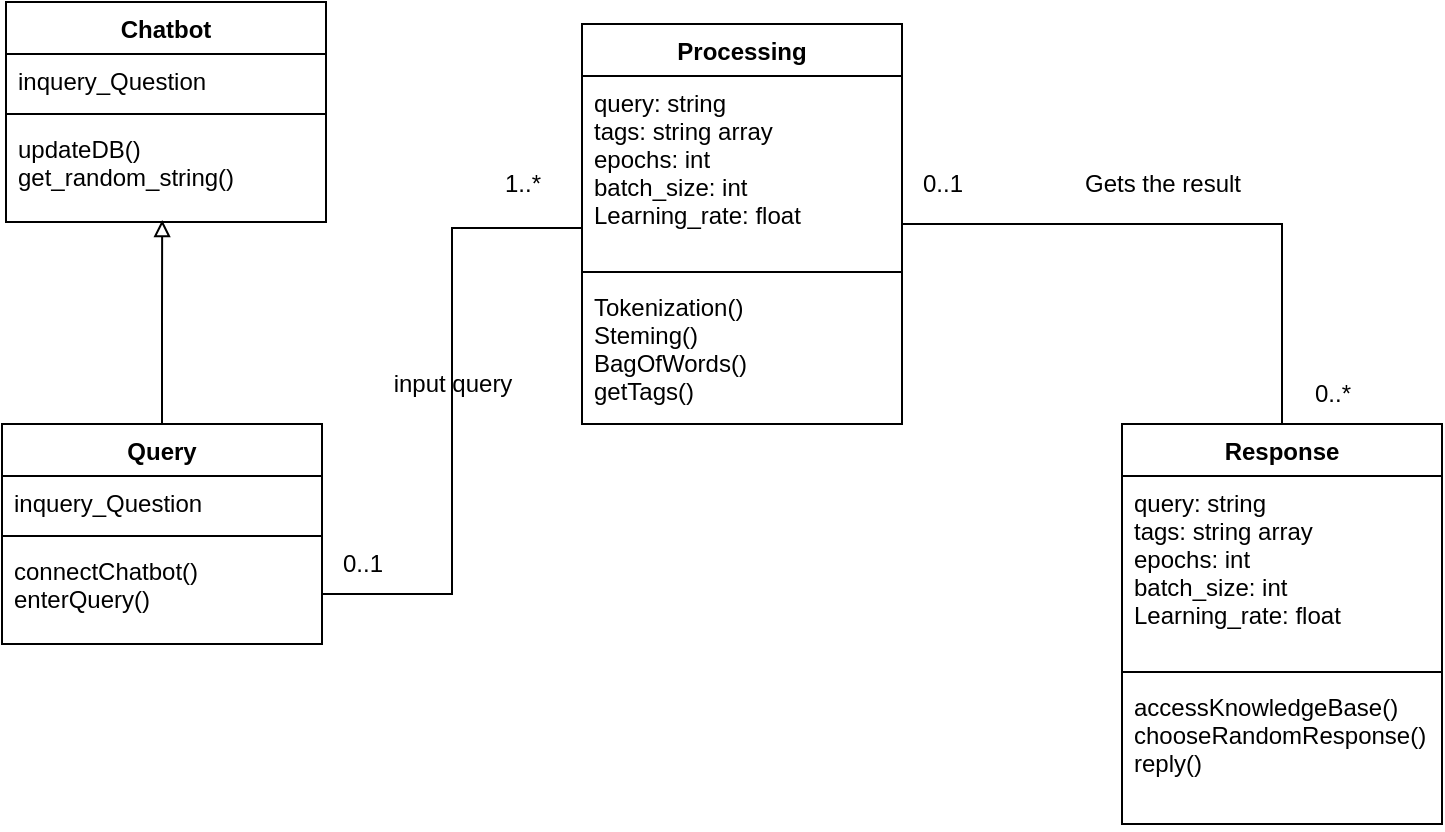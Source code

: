 <mxfile version="14.4.9" type="github">
  <diagram id="aXvW_IsibbiWYYj3BGuJ" name="Page-1">
    <mxGraphModel dx="1332" dy="802" grid="0" gridSize="10" guides="1" tooltips="1" connect="1" arrows="1" fold="1" page="1" pageScale="1" pageWidth="850" pageHeight="1100" math="0" shadow="0">
      <root>
        <mxCell id="0" />
        <mxCell id="1" parent="0" />
        <mxCell id="FnMutOkLlxp45SPG-oGJ-5" style="edgeStyle=orthogonalEdgeStyle;rounded=0;orthogonalLoop=1;jettySize=auto;html=1;entryX=0.488;entryY=0.98;entryDx=0;entryDy=0;entryPerimeter=0;endArrow=block;endFill=0;" edge="1" parent="1" source="4MYSzLjGLfBnnEb-A2lM-1" target="FnMutOkLlxp45SPG-oGJ-4">
          <mxGeometry relative="1" as="geometry" />
        </mxCell>
        <mxCell id="4MYSzLjGLfBnnEb-A2lM-1" value="Query" style="swimlane;fontStyle=1;align=center;verticalAlign=top;childLayout=stackLayout;horizontal=1;startSize=26;horizontalStack=0;resizeParent=1;resizeParentMax=0;resizeLast=0;collapsible=1;marginBottom=0;" parent="1" vertex="1">
          <mxGeometry x="80" y="340" width="160" height="110" as="geometry" />
        </mxCell>
        <mxCell id="4MYSzLjGLfBnnEb-A2lM-2" value="inquery_Question&#xa;&#xa;" style="text;strokeColor=none;fillColor=none;align=left;verticalAlign=top;spacingLeft=4;spacingRight=4;overflow=hidden;rotatable=0;points=[[0,0.5],[1,0.5]];portConstraint=eastwest;strokeWidth=20;" parent="4MYSzLjGLfBnnEb-A2lM-1" vertex="1">
          <mxGeometry y="26" width="160" height="26" as="geometry" />
        </mxCell>
        <mxCell id="4MYSzLjGLfBnnEb-A2lM-3" value="" style="line;strokeWidth=1;fillColor=none;align=left;verticalAlign=middle;spacingTop=-1;spacingLeft=3;spacingRight=3;rotatable=0;labelPosition=right;points=[];portConstraint=eastwest;" parent="4MYSzLjGLfBnnEb-A2lM-1" vertex="1">
          <mxGeometry y="52" width="160" height="8" as="geometry" />
        </mxCell>
        <mxCell id="4MYSzLjGLfBnnEb-A2lM-4" value="connectChatbot()&#xa;enterQuery()" style="text;strokeColor=none;fillColor=none;align=left;verticalAlign=top;spacingLeft=4;spacingRight=4;overflow=hidden;rotatable=0;points=[[0,0.5],[1,0.5]];portConstraint=eastwest;" parent="4MYSzLjGLfBnnEb-A2lM-1" vertex="1">
          <mxGeometry y="60" width="160" height="50" as="geometry" />
        </mxCell>
        <mxCell id="4MYSzLjGLfBnnEb-A2lM-5" value="Processing" style="swimlane;fontStyle=1;align=center;verticalAlign=top;childLayout=stackLayout;horizontal=1;startSize=26;horizontalStack=0;resizeParent=1;resizeParentMax=0;resizeLast=0;collapsible=1;marginBottom=0;" parent="1" vertex="1">
          <mxGeometry x="370" y="140" width="160" height="200" as="geometry" />
        </mxCell>
        <mxCell id="4MYSzLjGLfBnnEb-A2lM-6" value="query: string&#xa;tags: string array&#xa;epochs: int&#xa;batch_size: int&#xa;Learning_rate: float" style="text;strokeColor=none;fillColor=none;align=left;verticalAlign=top;spacingLeft=4;spacingRight=4;overflow=hidden;rotatable=0;points=[[0,0.5],[1,0.5]];portConstraint=eastwest;" parent="4MYSzLjGLfBnnEb-A2lM-5" vertex="1">
          <mxGeometry y="26" width="160" height="94" as="geometry" />
        </mxCell>
        <mxCell id="4MYSzLjGLfBnnEb-A2lM-7" value="" style="line;strokeWidth=1;fillColor=none;align=left;verticalAlign=middle;spacingTop=-1;spacingLeft=3;spacingRight=3;rotatable=0;labelPosition=right;points=[];portConstraint=eastwest;" parent="4MYSzLjGLfBnnEb-A2lM-5" vertex="1">
          <mxGeometry y="120" width="160" height="8" as="geometry" />
        </mxCell>
        <mxCell id="4MYSzLjGLfBnnEb-A2lM-8" value="Tokenization()&#xa;Steming()&#xa;BagOfWords()&#xa;getTags()" style="text;strokeColor=none;fillColor=none;align=left;verticalAlign=top;spacingLeft=4;spacingRight=4;overflow=hidden;rotatable=0;points=[[0,0.5],[1,0.5]];portConstraint=eastwest;" parent="4MYSzLjGLfBnnEb-A2lM-5" vertex="1">
          <mxGeometry y="128" width="160" height="72" as="geometry" />
        </mxCell>
        <mxCell id="4MYSzLjGLfBnnEb-A2lM-13" value="Response" style="swimlane;fontStyle=1;align=center;verticalAlign=top;childLayout=stackLayout;horizontal=1;startSize=26;horizontalStack=0;resizeParent=1;resizeParentMax=0;resizeLast=0;collapsible=1;marginBottom=0;" parent="1" vertex="1">
          <mxGeometry x="640" y="340" width="160" height="200" as="geometry" />
        </mxCell>
        <mxCell id="4MYSzLjGLfBnnEb-A2lM-14" value="query: string&#xa;tags: string array&#xa;epochs: int&#xa;batch_size: int&#xa;Learning_rate: float" style="text;strokeColor=none;fillColor=none;align=left;verticalAlign=top;spacingLeft=4;spacingRight=4;overflow=hidden;rotatable=0;points=[[0,0.5],[1,0.5]];portConstraint=eastwest;" parent="4MYSzLjGLfBnnEb-A2lM-13" vertex="1">
          <mxGeometry y="26" width="160" height="94" as="geometry" />
        </mxCell>
        <mxCell id="4MYSzLjGLfBnnEb-A2lM-15" value="" style="line;strokeWidth=1;fillColor=none;align=left;verticalAlign=middle;spacingTop=-1;spacingLeft=3;spacingRight=3;rotatable=0;labelPosition=right;points=[];portConstraint=eastwest;" parent="4MYSzLjGLfBnnEb-A2lM-13" vertex="1">
          <mxGeometry y="120" width="160" height="8" as="geometry" />
        </mxCell>
        <mxCell id="4MYSzLjGLfBnnEb-A2lM-16" value="accessKnowledgeBase()&#xa;chooseRandomResponse()&#xa;reply()&#xa;" style="text;strokeColor=none;fillColor=none;align=left;verticalAlign=top;spacingLeft=4;spacingRight=4;overflow=hidden;rotatable=0;points=[[0,0.5],[1,0.5]];portConstraint=eastwest;" parent="4MYSzLjGLfBnnEb-A2lM-13" vertex="1">
          <mxGeometry y="128" width="160" height="72" as="geometry" />
        </mxCell>
        <mxCell id="4MYSzLjGLfBnnEb-A2lM-17" style="edgeStyle=orthogonalEdgeStyle;rounded=0;orthogonalLoop=1;jettySize=auto;html=1;entryX=0;entryY=0.809;entryDx=0;entryDy=0;entryPerimeter=0;endArrow=none;endFill=0;" parent="1" source="4MYSzLjGLfBnnEb-A2lM-4" target="4MYSzLjGLfBnnEb-A2lM-6" edge="1">
          <mxGeometry relative="1" as="geometry" />
        </mxCell>
        <mxCell id="4MYSzLjGLfBnnEb-A2lM-18" value="0..1" style="text;html=1;align=center;verticalAlign=middle;resizable=0;points=[];autosize=1;" parent="1" vertex="1">
          <mxGeometry x="240" y="400" width="40" height="20" as="geometry" />
        </mxCell>
        <mxCell id="4MYSzLjGLfBnnEb-A2lM-19" value="input query" style="text;html=1;align=center;verticalAlign=middle;resizable=0;points=[];autosize=1;" parent="1" vertex="1">
          <mxGeometry x="270" y="310" width="70" height="20" as="geometry" />
        </mxCell>
        <mxCell id="4MYSzLjGLfBnnEb-A2lM-20" value="1..*" style="text;html=1;align=center;verticalAlign=middle;resizable=0;points=[];autosize=1;" parent="1" vertex="1">
          <mxGeometry x="325" y="210" width="30" height="20" as="geometry" />
        </mxCell>
        <mxCell id="4MYSzLjGLfBnnEb-A2lM-21" style="edgeStyle=orthogonalEdgeStyle;rounded=0;orthogonalLoop=1;jettySize=auto;html=1;entryX=0.5;entryY=0;entryDx=0;entryDy=0;endArrow=none;endFill=0;" parent="1" source="4MYSzLjGLfBnnEb-A2lM-6" target="4MYSzLjGLfBnnEb-A2lM-13" edge="1">
          <mxGeometry relative="1" as="geometry">
            <Array as="points">
              <mxPoint x="720" y="240" />
            </Array>
          </mxGeometry>
        </mxCell>
        <mxCell id="4MYSzLjGLfBnnEb-A2lM-22" value="Gets the result" style="text;html=1;align=center;verticalAlign=middle;resizable=0;points=[];autosize=1;" parent="1" vertex="1">
          <mxGeometry x="615" y="210" width="90" height="20" as="geometry" />
        </mxCell>
        <mxCell id="4MYSzLjGLfBnnEb-A2lM-23" value="0..1" style="text;html=1;align=center;verticalAlign=middle;resizable=0;points=[];autosize=1;" parent="1" vertex="1">
          <mxGeometry x="530" y="210" width="40" height="20" as="geometry" />
        </mxCell>
        <mxCell id="FnMutOkLlxp45SPG-oGJ-1" value="Chatbot" style="swimlane;fontStyle=1;align=center;verticalAlign=top;childLayout=stackLayout;horizontal=1;startSize=26;horizontalStack=0;resizeParent=1;resizeParentMax=0;resizeLast=0;collapsible=1;marginBottom=0;" vertex="1" parent="1">
          <mxGeometry x="82" y="129" width="160" height="110" as="geometry" />
        </mxCell>
        <mxCell id="FnMutOkLlxp45SPG-oGJ-2" value="inquery_Question&#xa;&#xa;" style="text;strokeColor=none;fillColor=none;align=left;verticalAlign=top;spacingLeft=4;spacingRight=4;overflow=hidden;rotatable=0;points=[[0,0.5],[1,0.5]];portConstraint=eastwest;strokeWidth=20;" vertex="1" parent="FnMutOkLlxp45SPG-oGJ-1">
          <mxGeometry y="26" width="160" height="26" as="geometry" />
        </mxCell>
        <mxCell id="FnMutOkLlxp45SPG-oGJ-3" value="" style="line;strokeWidth=1;fillColor=none;align=left;verticalAlign=middle;spacingTop=-1;spacingLeft=3;spacingRight=3;rotatable=0;labelPosition=right;points=[];portConstraint=eastwest;" vertex="1" parent="FnMutOkLlxp45SPG-oGJ-1">
          <mxGeometry y="52" width="160" height="8" as="geometry" />
        </mxCell>
        <mxCell id="FnMutOkLlxp45SPG-oGJ-4" value="updateDB()&#xa;get_random_string()" style="text;strokeColor=none;fillColor=none;align=left;verticalAlign=top;spacingLeft=4;spacingRight=4;overflow=hidden;rotatable=0;points=[[0,0.5],[1,0.5]];portConstraint=eastwest;" vertex="1" parent="FnMutOkLlxp45SPG-oGJ-1">
          <mxGeometry y="60" width="160" height="50" as="geometry" />
        </mxCell>
        <mxCell id="FnMutOkLlxp45SPG-oGJ-6" value="0..*" style="text;html=1;align=center;verticalAlign=middle;resizable=0;points=[];autosize=1;" vertex="1" parent="1">
          <mxGeometry x="731" y="316" width="28" height="18" as="geometry" />
        </mxCell>
      </root>
    </mxGraphModel>
  </diagram>
</mxfile>
